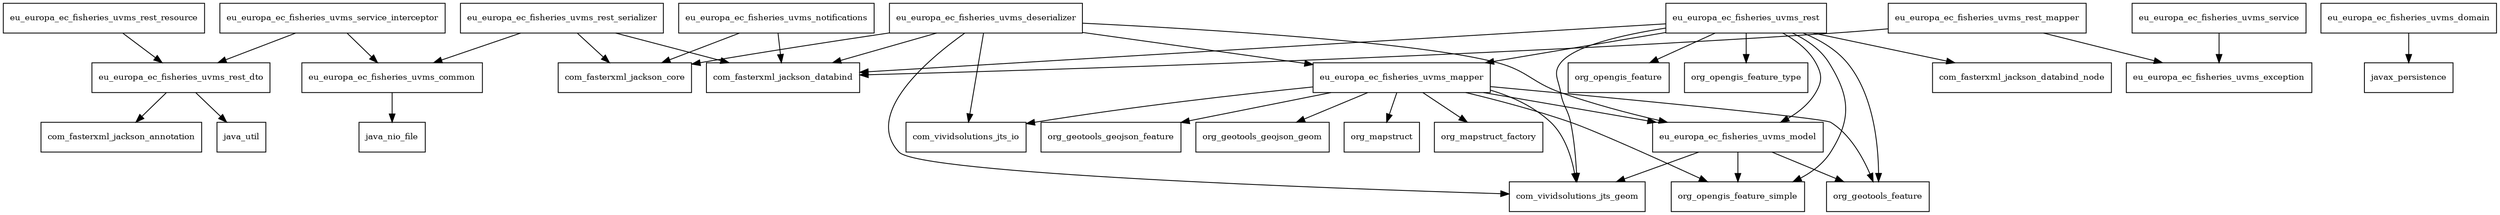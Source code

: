 digraph uvms_commons_2_0_17_package_dependencies {
  node [shape = box, fontsize=10.0];
  eu_europa_ec_fisheries_uvms_common -> java_nio_file;
  eu_europa_ec_fisheries_uvms_deserializer -> com_fasterxml_jackson_core;
  eu_europa_ec_fisheries_uvms_deserializer -> com_fasterxml_jackson_databind;
  eu_europa_ec_fisheries_uvms_deserializer -> com_vividsolutions_jts_geom;
  eu_europa_ec_fisheries_uvms_deserializer -> com_vividsolutions_jts_io;
  eu_europa_ec_fisheries_uvms_deserializer -> eu_europa_ec_fisheries_uvms_mapper;
  eu_europa_ec_fisheries_uvms_deserializer -> eu_europa_ec_fisheries_uvms_model;
  eu_europa_ec_fisheries_uvms_domain -> javax_persistence;
  eu_europa_ec_fisheries_uvms_mapper -> com_vividsolutions_jts_geom;
  eu_europa_ec_fisheries_uvms_mapper -> com_vividsolutions_jts_io;
  eu_europa_ec_fisheries_uvms_mapper -> eu_europa_ec_fisheries_uvms_model;
  eu_europa_ec_fisheries_uvms_mapper -> org_geotools_feature;
  eu_europa_ec_fisheries_uvms_mapper -> org_geotools_geojson_feature;
  eu_europa_ec_fisheries_uvms_mapper -> org_geotools_geojson_geom;
  eu_europa_ec_fisheries_uvms_mapper -> org_mapstruct;
  eu_europa_ec_fisheries_uvms_mapper -> org_mapstruct_factory;
  eu_europa_ec_fisheries_uvms_mapper -> org_opengis_feature_simple;
  eu_europa_ec_fisheries_uvms_model -> com_vividsolutions_jts_geom;
  eu_europa_ec_fisheries_uvms_model -> org_geotools_feature;
  eu_europa_ec_fisheries_uvms_model -> org_opengis_feature_simple;
  eu_europa_ec_fisheries_uvms_notifications -> com_fasterxml_jackson_core;
  eu_europa_ec_fisheries_uvms_notifications -> com_fasterxml_jackson_databind;
  eu_europa_ec_fisheries_uvms_rest -> com_fasterxml_jackson_databind;
  eu_europa_ec_fisheries_uvms_rest -> com_fasterxml_jackson_databind_node;
  eu_europa_ec_fisheries_uvms_rest -> com_vividsolutions_jts_geom;
  eu_europa_ec_fisheries_uvms_rest -> eu_europa_ec_fisheries_uvms_mapper;
  eu_europa_ec_fisheries_uvms_rest -> eu_europa_ec_fisheries_uvms_model;
  eu_europa_ec_fisheries_uvms_rest -> org_geotools_feature;
  eu_europa_ec_fisheries_uvms_rest -> org_opengis_feature;
  eu_europa_ec_fisheries_uvms_rest -> org_opengis_feature_simple;
  eu_europa_ec_fisheries_uvms_rest -> org_opengis_feature_type;
  eu_europa_ec_fisheries_uvms_rest_dto -> com_fasterxml_jackson_annotation;
  eu_europa_ec_fisheries_uvms_rest_dto -> java_util;
  eu_europa_ec_fisheries_uvms_rest_mapper -> com_fasterxml_jackson_databind;
  eu_europa_ec_fisheries_uvms_rest_mapper -> eu_europa_ec_fisheries_uvms_exception;
  eu_europa_ec_fisheries_uvms_rest_resource -> eu_europa_ec_fisheries_uvms_rest_dto;
  eu_europa_ec_fisheries_uvms_rest_serializer -> com_fasterxml_jackson_core;
  eu_europa_ec_fisheries_uvms_rest_serializer -> com_fasterxml_jackson_databind;
  eu_europa_ec_fisheries_uvms_rest_serializer -> eu_europa_ec_fisheries_uvms_common;
  eu_europa_ec_fisheries_uvms_service -> eu_europa_ec_fisheries_uvms_exception;
  eu_europa_ec_fisheries_uvms_service_interceptor -> eu_europa_ec_fisheries_uvms_common;
  eu_europa_ec_fisheries_uvms_service_interceptor -> eu_europa_ec_fisheries_uvms_rest_dto;
}
